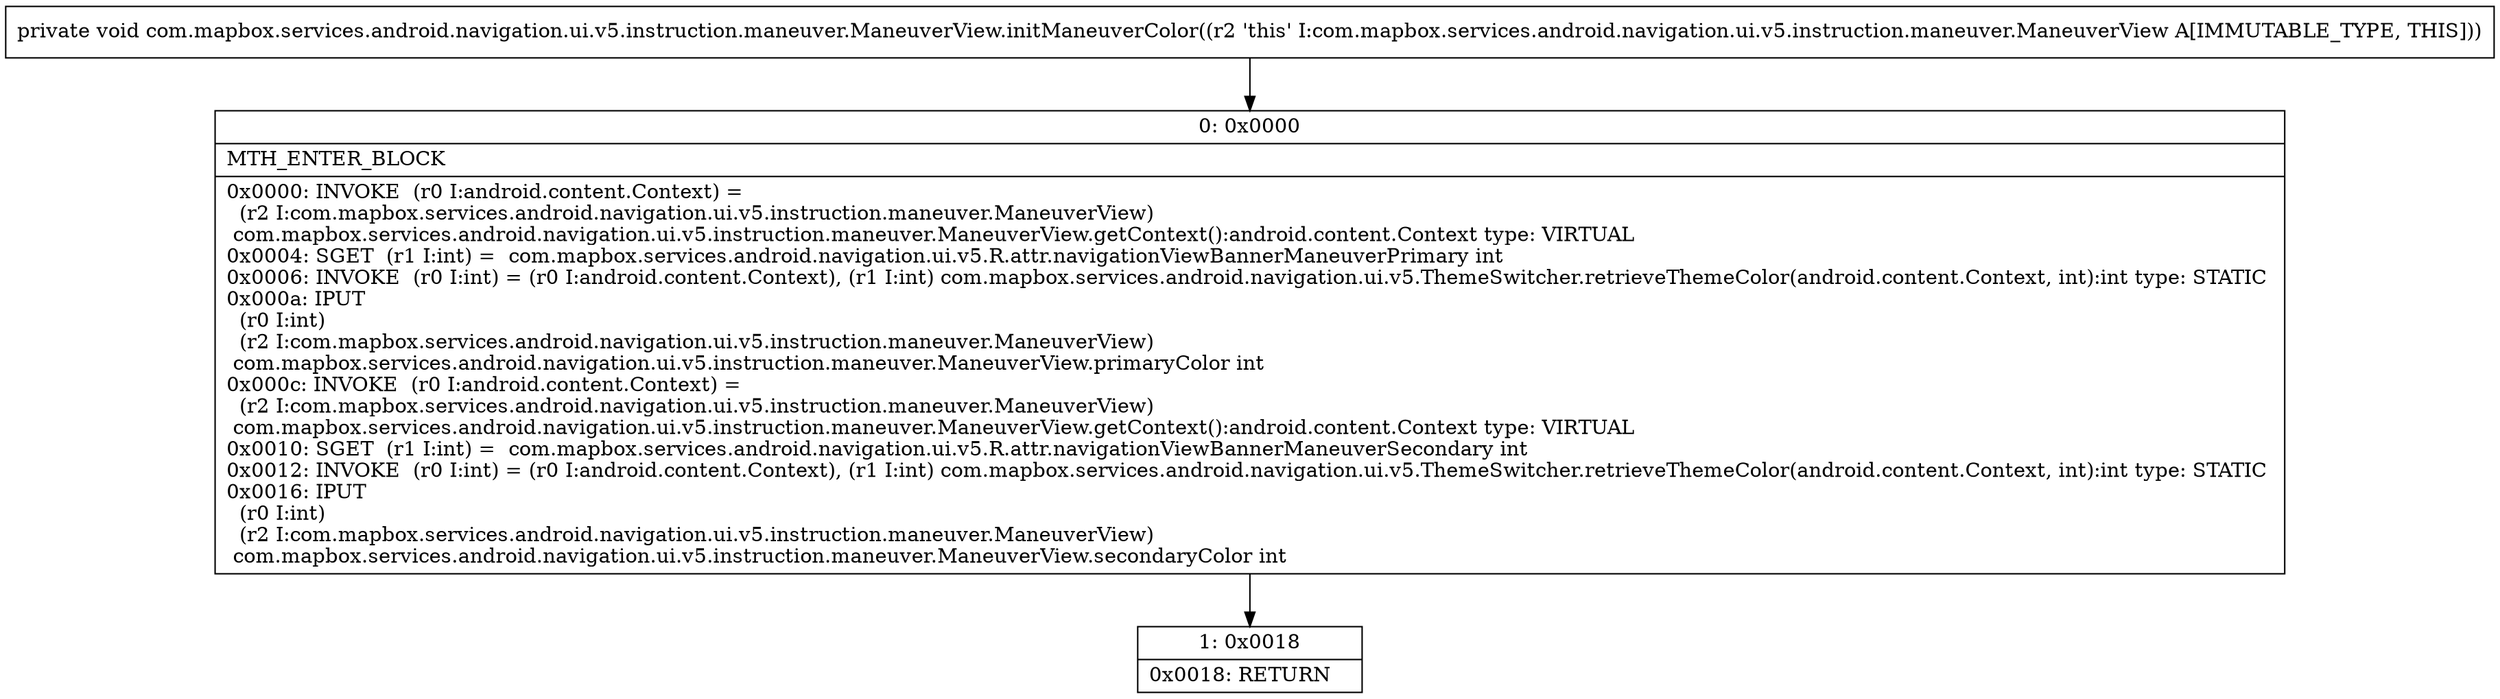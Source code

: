 digraph "CFG forcom.mapbox.services.android.navigation.ui.v5.instruction.maneuver.ManeuverView.initManeuverColor()V" {
Node_0 [shape=record,label="{0\:\ 0x0000|MTH_ENTER_BLOCK\l|0x0000: INVOKE  (r0 I:android.content.Context) = \l  (r2 I:com.mapbox.services.android.navigation.ui.v5.instruction.maneuver.ManeuverView)\l com.mapbox.services.android.navigation.ui.v5.instruction.maneuver.ManeuverView.getContext():android.content.Context type: VIRTUAL \l0x0004: SGET  (r1 I:int) =  com.mapbox.services.android.navigation.ui.v5.R.attr.navigationViewBannerManeuverPrimary int \l0x0006: INVOKE  (r0 I:int) = (r0 I:android.content.Context), (r1 I:int) com.mapbox.services.android.navigation.ui.v5.ThemeSwitcher.retrieveThemeColor(android.content.Context, int):int type: STATIC \l0x000a: IPUT  \l  (r0 I:int)\l  (r2 I:com.mapbox.services.android.navigation.ui.v5.instruction.maneuver.ManeuverView)\l com.mapbox.services.android.navigation.ui.v5.instruction.maneuver.ManeuverView.primaryColor int \l0x000c: INVOKE  (r0 I:android.content.Context) = \l  (r2 I:com.mapbox.services.android.navigation.ui.v5.instruction.maneuver.ManeuverView)\l com.mapbox.services.android.navigation.ui.v5.instruction.maneuver.ManeuverView.getContext():android.content.Context type: VIRTUAL \l0x0010: SGET  (r1 I:int) =  com.mapbox.services.android.navigation.ui.v5.R.attr.navigationViewBannerManeuverSecondary int \l0x0012: INVOKE  (r0 I:int) = (r0 I:android.content.Context), (r1 I:int) com.mapbox.services.android.navigation.ui.v5.ThemeSwitcher.retrieveThemeColor(android.content.Context, int):int type: STATIC \l0x0016: IPUT  \l  (r0 I:int)\l  (r2 I:com.mapbox.services.android.navigation.ui.v5.instruction.maneuver.ManeuverView)\l com.mapbox.services.android.navigation.ui.v5.instruction.maneuver.ManeuverView.secondaryColor int \l}"];
Node_1 [shape=record,label="{1\:\ 0x0018|0x0018: RETURN   \l}"];
MethodNode[shape=record,label="{private void com.mapbox.services.android.navigation.ui.v5.instruction.maneuver.ManeuverView.initManeuverColor((r2 'this' I:com.mapbox.services.android.navigation.ui.v5.instruction.maneuver.ManeuverView A[IMMUTABLE_TYPE, THIS])) }"];
MethodNode -> Node_0;
Node_0 -> Node_1;
}

